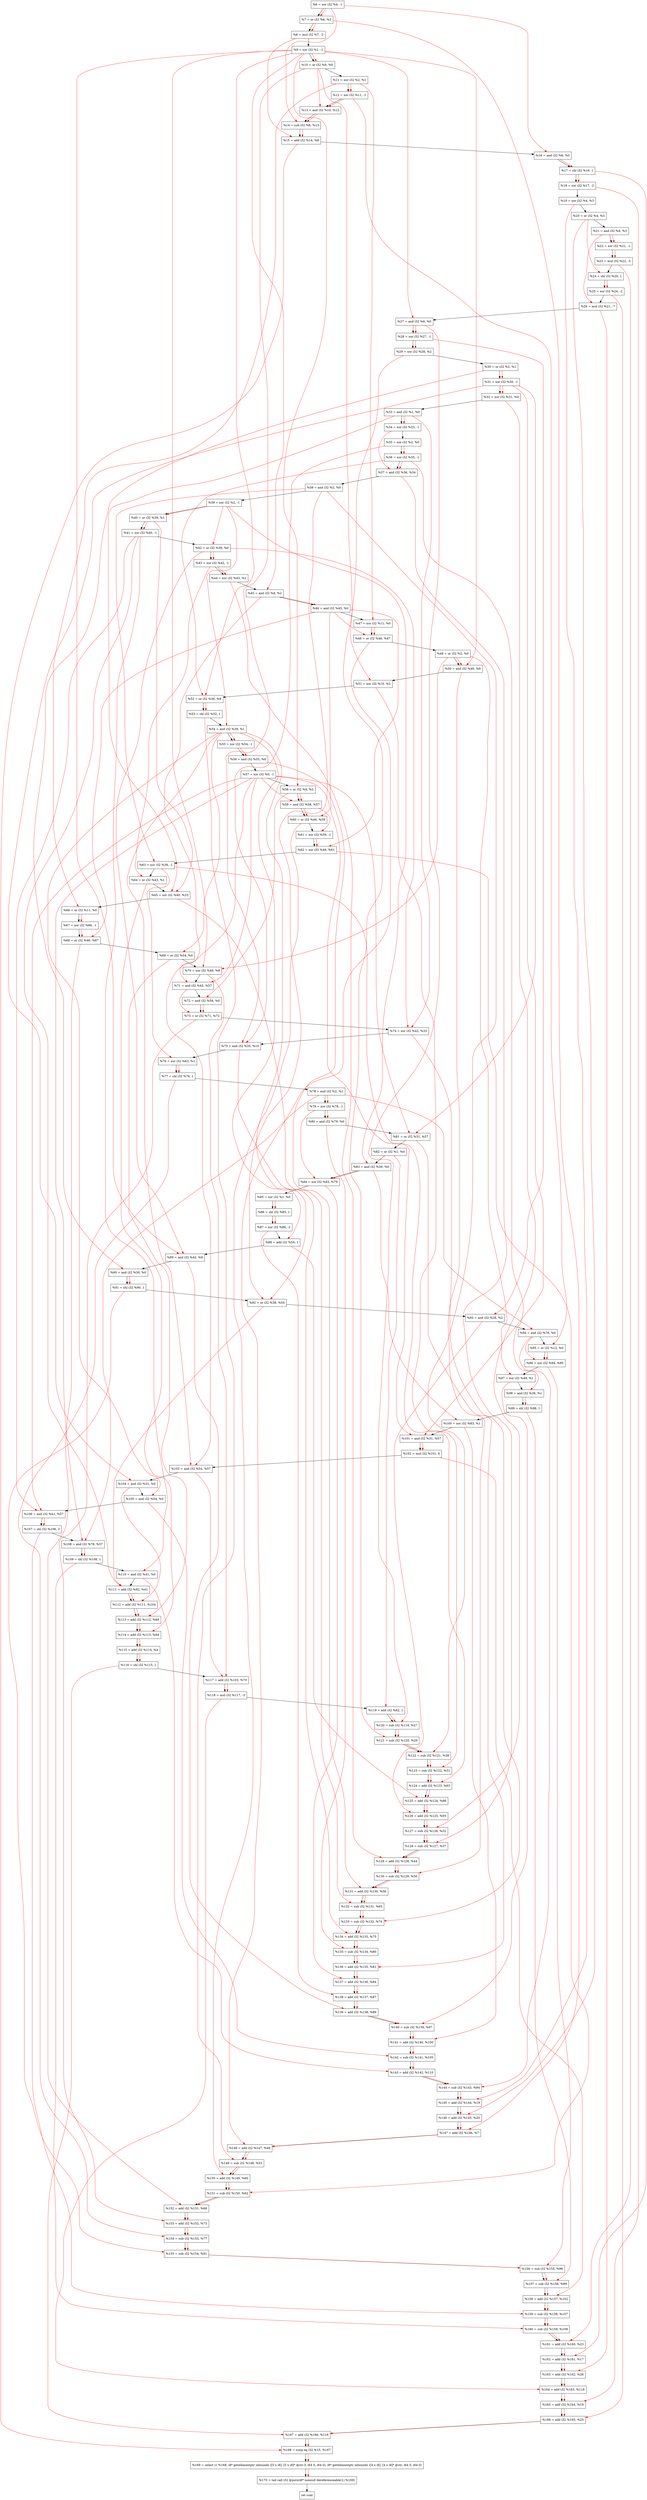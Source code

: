 digraph "DFG for'crackme' function" {
	Node0x2410a00[shape=record, label="  %6 = xor i32 %4, -1"];
	Node0x2410a70[shape=record, label="  %7 = or i32 %6, %3"];
	Node0x2410b10[shape=record, label="  %8 = mul i32 %7, -2"];
	Node0x2410b80[shape=record, label="  %9 = xor i32 %1, -1"];
	Node0x2410bf0[shape=record, label="  %10 = or i32 %9, %0"];
	Node0x2410c60[shape=record, label="  %11 = xor i32 %2, %1"];
	Node0x2410cd0[shape=record, label="  %12 = xor i32 %11, -1"];
	Node0x2410d40[shape=record, label="  %13 = and i32 %10, %12"];
	Node0x2410db0[shape=record, label="  %14 = sub i32 %6, %13"];
	Node0x2410e20[shape=record, label="  %15 = add i32 %14, %8"];
	Node0x2410e90[shape=record, label="  %16 = and i32 %6, %3"];
	Node0x2410f30[shape=record, label="  %17 = shl i32 %16, 1"];
	Node0x2410fa0[shape=record, label="  %18 = xor i32 %17, -2"];
	Node0x2411010[shape=record, label="  %19 = xor i32 %4, %3"];
	Node0x2411080[shape=record, label="  %20 = or i32 %4, %3"];
	Node0x24110f0[shape=record, label="  %21 = and i32 %4, %3"];
	Node0x2411160[shape=record, label="  %22 = xor i32 %21, -1"];
	Node0x2411200[shape=record, label="  %23 = mul i32 %22, -5"];
	Node0x2411270[shape=record, label="  %24 = shl i32 %20, 1"];
	Node0x24112e0[shape=record, label="  %25 = xor i32 %24, -2"];
	Node0x2411380[shape=record, label="  %26 = mul i32 %21, -7"];
	Node0x24113f0[shape=record, label="  %27 = and i32 %9, %0"];
	Node0x2411460[shape=record, label="  %28 = xor i32 %27, -1"];
	Node0x24114d0[shape=record, label="  %29 = xor i32 %28, %2"];
	Node0x2411540[shape=record, label="  %30 = or i32 %2, %1"];
	Node0x24115b0[shape=record, label="  %31 = xor i32 %30, -1"];
	Node0x2411620[shape=record, label="  %32 = xor i32 %31, %0"];
	Node0x24118a0[shape=record, label="  %33 = and i32 %1, %0"];
	Node0x2411910[shape=record, label="  %34 = xor i32 %33, -1"];
	Node0x2411980[shape=record, label="  %35 = xor i32 %2, %0"];
	Node0x24119f0[shape=record, label="  %36 = xor i32 %35, -1"];
	Node0x2411a60[shape=record, label="  %37 = and i32 %36, %34"];
	Node0x2411ad0[shape=record, label="  %38 = and i32 %2, %0"];
	Node0x2411b40[shape=record, label="  %39 = xor i32 %2, -1"];
	Node0x2411bb0[shape=record, label="  %40 = or i32 %39, %1"];
	Node0x2411c20[shape=record, label="  %41 = xor i32 %40, -1"];
	Node0x2411c90[shape=record, label="  %42 = or i32 %39, %0"];
	Node0x2411d00[shape=record, label="  %43 = xor i32 %42, -1"];
	Node0x2411d70[shape=record, label="  %44 = xor i32 %43, %1"];
	Node0x2411de0[shape=record, label="  %45 = and i32 %9, %2"];
	Node0x2411e50[shape=record, label="  %46 = and i32 %45, %0"];
	Node0x2411ec0[shape=record, label="  %47 = xor i32 %11, %0"];
	Node0x2411f30[shape=record, label="  %48 = or i32 %46, %47"];
	Node0x2411fa0[shape=record, label="  %49 = or i32 %2, %0"];
	Node0x2412010[shape=record, label="  %50 = and i32 %49, %9"];
	Node0x2412080[shape=record, label="  %51 = xor i32 %10, %2"];
	Node0x24120f0[shape=record, label="  %52 = or i32 %36, %9"];
	Node0x2412160[shape=record, label="  %53 = shl i32 %52, 1"];
	Node0x24121d0[shape=record, label="  %54 = and i32 %39, %1"];
	Node0x2412240[shape=record, label="  %55 = xor i32 %54, -1"];
	Node0x24122b0[shape=record, label="  %56 = and i32 %55, %0"];
	Node0x2412320[shape=record, label="  %57 = xor i32 %0, -1"];
	Node0x2412390[shape=record, label="  %58 = or i32 %9, %2"];
	Node0x2412400[shape=record, label="  %59 = and i32 %58, %57"];
	Node0x2412470[shape=record, label="  %60 = or i32 %46, %59"];
	Node0x24124e0[shape=record, label="  %61 = xor i32 %59, -1"];
	Node0x2412550[shape=record, label="  %62 = xor i32 %46, %61"];
	Node0x24125c0[shape=record, label="  %63 = xor i32 %38, -1"];
	Node0x2412630[shape=record, label="  %64 = or i32 %43, %1"];
	Node0x2412ab0[shape=record, label="  %65 = xor i32 %40, %33"];
	Node0x2412b20[shape=record, label="  %66 = or i32 %11, %0"];
	Node0x2412b90[shape=record, label="  %67 = xor i32 %66, -1"];
	Node0x2412c00[shape=record, label="  %68 = or i32 %46, %67"];
	Node0x2412c70[shape=record, label="  %69 = or i32 %54, %0"];
	Node0x2412ce0[shape=record, label="  %70 = xor i32 %49, %9"];
	Node0x2412d50[shape=record, label="  %71 = and i32 %45, %57"];
	Node0x2412dc0[shape=record, label="  %72 = and i32 %58, %0"];
	Node0x2412e30[shape=record, label="  %73 = or i32 %71, %72"];
	Node0x2412ea0[shape=record, label="  %74 = xor i32 %42, %33"];
	Node0x2412f10[shape=record, label="  %75 = and i32 %35, %10"];
	Node0x2412f80[shape=record, label="  %76 = xor i32 %63, %1"];
	Node0x2412ff0[shape=record, label="  %77 = shl i32 %76, 1"];
	Node0x2413060[shape=record, label="  %78 = and i32 %2, %1"];
	Node0x24130d0[shape=record, label="  %79 = xor i32 %78, -1"];
	Node0x2413140[shape=record, label="  %80 = and i32 %79, %0"];
	Node0x24131b0[shape=record, label="  %81 = or i32 %31, %57"];
	Node0x2413220[shape=record, label="  %82 = or i32 %1, %0"];
	Node0x2413290[shape=record, label="  %83 = and i32 %39, %0"];
	Node0x2413300[shape=record, label="  %84 = xor i32 %83, %79"];
	Node0x2413370[shape=record, label="  %85 = xor i32 %1, %0"];
	Node0x24133e0[shape=record, label="  %86 = shl i32 %85, 1"];
	Node0x2413450[shape=record, label="  %87 = xor i32 %86, -2"];
	Node0x24134c0[shape=record, label="  %88 = add i32 %54, 1"];
	Node0x2413530[shape=record, label="  %89 = and i32 %42, %9"];
	Node0x24135a0[shape=record, label="  %90 = and i32 %30, %0"];
	Node0x2413610[shape=record, label="  %91 = shl i32 %90, 1"];
	Node0x2413680[shape=record, label="  %92 = or i32 %38, %54"];
	Node0x24136f0[shape=record, label="  %93 = and i32 %28, %2"];
	Node0x2413760[shape=record, label="  %94 = and i32 %78, %0"];
	Node0x24137d0[shape=record, label="  %95 = or i32 %12, %0"];
	Node0x2413840[shape=record, label="  %96 = xor i32 %94, %95"];
	Node0x24138b0[shape=record, label="  %97 = xor i32 %49, %1"];
	Node0x2413920[shape=record, label="  %98 = and i32 %36, %1"];
	Node0x2413990[shape=record, label="  %99 = shl i32 %98, 1"];
	Node0x2413a00[shape=record, label="  %100 = xor i32 %83, %1"];
	Node0x2413a70[shape=record, label="  %101 = and i32 %31, %57"];
	Node0x2413b10[shape=record, label="  %102 = mul i32 %101, 6"];
	Node0x2413b80[shape=record, label="  %103 = and i32 %54, %57"];
	Node0x2413bf0[shape=record, label="  %104 = and i32 %31, %0"];
	Node0x2413c60[shape=record, label="  %105 = and i32 %54, %0"];
	Node0x2413cd0[shape=record, label="  %106 = and i32 %41, %57"];
	Node0x2413d70[shape=record, label="  %107 = shl i32 %106, 3"];
	Node0x2413de0[shape=record, label="  %108 = and i32 %78, %57"];
	Node0x2413e50[shape=record, label="  %109 = shl i32 %108, 1"];
	Node0x2413ec0[shape=record, label="  %110 = and i32 %41, %0"];
	Node0x2413f30[shape=record, label="  %111 = add i32 %92, %41"];
	Node0x2413fa0[shape=record, label="  %112 = add i32 %111, %104"];
	Node0x2414010[shape=record, label="  %113 = add i32 %112, %69"];
	Node0x2414080[shape=record, label="  %114 = add i32 %113, %64"];
	Node0x24140f0[shape=record, label="  %115 = add i32 %114, %4"];
	Node0x2414160[shape=record, label="  %116 = shl i32 %115, 1"];
	Node0x24141d0[shape=record, label="  %117 = add i32 %103, %70"];
	Node0x2414270[shape=record, label="  %118 = mul i32 %117, -3"];
	Node0x24142e0[shape=record, label="  %119 = add i32 %82, 1"];
	Node0x2414350[shape=record, label="  %120 = sub i32 %119, %27"];
	Node0x24143c0[shape=record, label="  %121 = sub i32 %120, %29"];
	Node0x2414430[shape=record, label="  %122 = sub i32 %121, %38"];
	Node0x24144a0[shape=record, label="  %123 = sub i32 %122, %51"];
	Node0x2414510[shape=record, label="  %124 = add i32 %123, %63"];
	Node0x2414580[shape=record, label="  %125 = add i32 %124, %88"];
	Node0x24145f0[shape=record, label="  %126 = add i32 %125, %93"];
	Node0x2414660[shape=record, label="  %127 = sub i32 %126, %32"];
	Node0x24146d0[shape=record, label="  %128 = sub i32 %127, %37"];
	Node0x2414f50[shape=record, label="  %129 = add i32 %128, %44"];
	Node0x2414fc0[shape=record, label="  %130 = sub i32 %129, %50"];
	Node0x2415030[shape=record, label="  %131 = add i32 %130, %56"];
	Node0x24150a0[shape=record, label="  %132 = sub i32 %131, %65"];
	Node0x2415110[shape=record, label="  %133 = sub i32 %132, %74"];
	Node0x2415180[shape=record, label="  %134 = add i32 %133, %75"];
	Node0x24151f0[shape=record, label="  %135 = sub i32 %134, %80"];
	Node0x2415260[shape=record, label="  %136 = add i32 %135, %81"];
	Node0x24152d0[shape=record, label="  %137 = add i32 %136, %84"];
	Node0x2415340[shape=record, label="  %138 = add i32 %137, %87"];
	Node0x24153b0[shape=record, label="  %139 = add i32 %138, %89"];
	Node0x2415420[shape=record, label="  %140 = sub i32 %139, %97"];
	Node0x2415490[shape=record, label="  %141 = add i32 %140, %100"];
	Node0x2415500[shape=record, label="  %142 = sub i32 %141, %105"];
	Node0x2415570[shape=record, label="  %143 = add i32 %142, %110"];
	Node0x24155e0[shape=record, label="  %144 = sub i32 %143, %94"];
	Node0x2415650[shape=record, label="  %145 = add i32 %144, %19"];
	Node0x24156c0[shape=record, label="  %146 = add i32 %145, %20"];
	Node0x2415730[shape=record, label="  %147 = add i32 %146, %7"];
	Node0x24157a0[shape=record, label="  %148 = add i32 %147, %48"];
	Node0x2415810[shape=record, label="  %149 = sub i32 %148, %53"];
	Node0x2415880[shape=record, label="  %150 = add i32 %149, %60"];
	Node0x24158f0[shape=record, label="  %151 = sub i32 %150, %62"];
	Node0x2415960[shape=record, label="  %152 = add i32 %151, %68"];
	Node0x24159d0[shape=record, label="  %153 = add i32 %152, %73"];
	Node0x2415a40[shape=record, label="  %154 = sub i32 %153, %77"];
	Node0x2415ab0[shape=record, label="  %155 = sub i32 %154, %91"];
	Node0x2415b20[shape=record, label="  %156 = sub i32 %155, %96"];
	Node0x2415b90[shape=record, label="  %157 = sub i32 %156, %99"];
	Node0x2415c00[shape=record, label="  %158 = add i32 %157, %102"];
	Node0x2415c70[shape=record, label="  %159 = sub i32 %158, %107"];
	Node0x2415ce0[shape=record, label="  %160 = sub i32 %159, %109"];
	Node0x2415d50[shape=record, label="  %161 = add i32 %160, %23"];
	Node0x2415dc0[shape=record, label="  %162 = add i32 %161, %17"];
	Node0x2415e30[shape=record, label="  %163 = add i32 %162, %26"];
	Node0x2415ea0[shape=record, label="  %164 = add i32 %163, %118"];
	Node0x2415f10[shape=record, label="  %165 = add i32 %164, %18"];
	Node0x2415f80[shape=record, label="  %166 = add i32 %165, %25"];
	Node0x2415ff0[shape=record, label="  %167 = add i32 %166, %116"];
	Node0x2416060[shape=record, label="  %168 = icmp eq i32 %15, %167"];
	Node0x23b0268[shape=record, label="  %169 = select i1 %168, i8* getelementptr inbounds ([5 x i8], [5 x i8]* @str.3, i64 0, i64 0), i8* getelementptr inbounds ([4 x i8], [4 x i8]* @str, i64 0, i64 0)"];
	Node0x24162f0[shape=record, label="  %170 = tail call i32 @puts(i8* nonnull dereferenceable(1) %169)"];
	Node0x2416340[shape=record, label="  ret void"];
	Node0x2410a00 -> Node0x2410a70;
	Node0x2410a70 -> Node0x2410b10;
	Node0x2410b10 -> Node0x2410b80;
	Node0x2410b80 -> Node0x2410bf0;
	Node0x2410bf0 -> Node0x2410c60;
	Node0x2410c60 -> Node0x2410cd0;
	Node0x2410cd0 -> Node0x2410d40;
	Node0x2410d40 -> Node0x2410db0;
	Node0x2410db0 -> Node0x2410e20;
	Node0x2410e20 -> Node0x2410e90;
	Node0x2410e90 -> Node0x2410f30;
	Node0x2410f30 -> Node0x2410fa0;
	Node0x2410fa0 -> Node0x2411010;
	Node0x2411010 -> Node0x2411080;
	Node0x2411080 -> Node0x24110f0;
	Node0x24110f0 -> Node0x2411160;
	Node0x2411160 -> Node0x2411200;
	Node0x2411200 -> Node0x2411270;
	Node0x2411270 -> Node0x24112e0;
	Node0x24112e0 -> Node0x2411380;
	Node0x2411380 -> Node0x24113f0;
	Node0x24113f0 -> Node0x2411460;
	Node0x2411460 -> Node0x24114d0;
	Node0x24114d0 -> Node0x2411540;
	Node0x2411540 -> Node0x24115b0;
	Node0x24115b0 -> Node0x2411620;
	Node0x2411620 -> Node0x24118a0;
	Node0x24118a0 -> Node0x2411910;
	Node0x2411910 -> Node0x2411980;
	Node0x2411980 -> Node0x24119f0;
	Node0x24119f0 -> Node0x2411a60;
	Node0x2411a60 -> Node0x2411ad0;
	Node0x2411ad0 -> Node0x2411b40;
	Node0x2411b40 -> Node0x2411bb0;
	Node0x2411bb0 -> Node0x2411c20;
	Node0x2411c20 -> Node0x2411c90;
	Node0x2411c90 -> Node0x2411d00;
	Node0x2411d00 -> Node0x2411d70;
	Node0x2411d70 -> Node0x2411de0;
	Node0x2411de0 -> Node0x2411e50;
	Node0x2411e50 -> Node0x2411ec0;
	Node0x2411ec0 -> Node0x2411f30;
	Node0x2411f30 -> Node0x2411fa0;
	Node0x2411fa0 -> Node0x2412010;
	Node0x2412010 -> Node0x2412080;
	Node0x2412080 -> Node0x24120f0;
	Node0x24120f0 -> Node0x2412160;
	Node0x2412160 -> Node0x24121d0;
	Node0x24121d0 -> Node0x2412240;
	Node0x2412240 -> Node0x24122b0;
	Node0x24122b0 -> Node0x2412320;
	Node0x2412320 -> Node0x2412390;
	Node0x2412390 -> Node0x2412400;
	Node0x2412400 -> Node0x2412470;
	Node0x2412470 -> Node0x24124e0;
	Node0x24124e0 -> Node0x2412550;
	Node0x2412550 -> Node0x24125c0;
	Node0x24125c0 -> Node0x2412630;
	Node0x2412630 -> Node0x2412ab0;
	Node0x2412ab0 -> Node0x2412b20;
	Node0x2412b20 -> Node0x2412b90;
	Node0x2412b90 -> Node0x2412c00;
	Node0x2412c00 -> Node0x2412c70;
	Node0x2412c70 -> Node0x2412ce0;
	Node0x2412ce0 -> Node0x2412d50;
	Node0x2412d50 -> Node0x2412dc0;
	Node0x2412dc0 -> Node0x2412e30;
	Node0x2412e30 -> Node0x2412ea0;
	Node0x2412ea0 -> Node0x2412f10;
	Node0x2412f10 -> Node0x2412f80;
	Node0x2412f80 -> Node0x2412ff0;
	Node0x2412ff0 -> Node0x2413060;
	Node0x2413060 -> Node0x24130d0;
	Node0x24130d0 -> Node0x2413140;
	Node0x2413140 -> Node0x24131b0;
	Node0x24131b0 -> Node0x2413220;
	Node0x2413220 -> Node0x2413290;
	Node0x2413290 -> Node0x2413300;
	Node0x2413300 -> Node0x2413370;
	Node0x2413370 -> Node0x24133e0;
	Node0x24133e0 -> Node0x2413450;
	Node0x2413450 -> Node0x24134c0;
	Node0x24134c0 -> Node0x2413530;
	Node0x2413530 -> Node0x24135a0;
	Node0x24135a0 -> Node0x2413610;
	Node0x2413610 -> Node0x2413680;
	Node0x2413680 -> Node0x24136f0;
	Node0x24136f0 -> Node0x2413760;
	Node0x2413760 -> Node0x24137d0;
	Node0x24137d0 -> Node0x2413840;
	Node0x2413840 -> Node0x24138b0;
	Node0x24138b0 -> Node0x2413920;
	Node0x2413920 -> Node0x2413990;
	Node0x2413990 -> Node0x2413a00;
	Node0x2413a00 -> Node0x2413a70;
	Node0x2413a70 -> Node0x2413b10;
	Node0x2413b10 -> Node0x2413b80;
	Node0x2413b80 -> Node0x2413bf0;
	Node0x2413bf0 -> Node0x2413c60;
	Node0x2413c60 -> Node0x2413cd0;
	Node0x2413cd0 -> Node0x2413d70;
	Node0x2413d70 -> Node0x2413de0;
	Node0x2413de0 -> Node0x2413e50;
	Node0x2413e50 -> Node0x2413ec0;
	Node0x2413ec0 -> Node0x2413f30;
	Node0x2413f30 -> Node0x2413fa0;
	Node0x2413fa0 -> Node0x2414010;
	Node0x2414010 -> Node0x2414080;
	Node0x2414080 -> Node0x24140f0;
	Node0x24140f0 -> Node0x2414160;
	Node0x2414160 -> Node0x24141d0;
	Node0x24141d0 -> Node0x2414270;
	Node0x2414270 -> Node0x24142e0;
	Node0x24142e0 -> Node0x2414350;
	Node0x2414350 -> Node0x24143c0;
	Node0x24143c0 -> Node0x2414430;
	Node0x2414430 -> Node0x24144a0;
	Node0x24144a0 -> Node0x2414510;
	Node0x2414510 -> Node0x2414580;
	Node0x2414580 -> Node0x24145f0;
	Node0x24145f0 -> Node0x2414660;
	Node0x2414660 -> Node0x24146d0;
	Node0x24146d0 -> Node0x2414f50;
	Node0x2414f50 -> Node0x2414fc0;
	Node0x2414fc0 -> Node0x2415030;
	Node0x2415030 -> Node0x24150a0;
	Node0x24150a0 -> Node0x2415110;
	Node0x2415110 -> Node0x2415180;
	Node0x2415180 -> Node0x24151f0;
	Node0x24151f0 -> Node0x2415260;
	Node0x2415260 -> Node0x24152d0;
	Node0x24152d0 -> Node0x2415340;
	Node0x2415340 -> Node0x24153b0;
	Node0x24153b0 -> Node0x2415420;
	Node0x2415420 -> Node0x2415490;
	Node0x2415490 -> Node0x2415500;
	Node0x2415500 -> Node0x2415570;
	Node0x2415570 -> Node0x24155e0;
	Node0x24155e0 -> Node0x2415650;
	Node0x2415650 -> Node0x24156c0;
	Node0x24156c0 -> Node0x2415730;
	Node0x2415730 -> Node0x24157a0;
	Node0x24157a0 -> Node0x2415810;
	Node0x2415810 -> Node0x2415880;
	Node0x2415880 -> Node0x24158f0;
	Node0x24158f0 -> Node0x2415960;
	Node0x2415960 -> Node0x24159d0;
	Node0x24159d0 -> Node0x2415a40;
	Node0x2415a40 -> Node0x2415ab0;
	Node0x2415ab0 -> Node0x2415b20;
	Node0x2415b20 -> Node0x2415b90;
	Node0x2415b90 -> Node0x2415c00;
	Node0x2415c00 -> Node0x2415c70;
	Node0x2415c70 -> Node0x2415ce0;
	Node0x2415ce0 -> Node0x2415d50;
	Node0x2415d50 -> Node0x2415dc0;
	Node0x2415dc0 -> Node0x2415e30;
	Node0x2415e30 -> Node0x2415ea0;
	Node0x2415ea0 -> Node0x2415f10;
	Node0x2415f10 -> Node0x2415f80;
	Node0x2415f80 -> Node0x2415ff0;
	Node0x2415ff0 -> Node0x2416060;
	Node0x2416060 -> Node0x23b0268;
	Node0x23b0268 -> Node0x24162f0;
	Node0x24162f0 -> Node0x2416340;
edge [color=red]
	Node0x2410a00 -> Node0x2410a70;
	Node0x2410a70 -> Node0x2410b10;
	Node0x2410b80 -> Node0x2410bf0;
	Node0x2410c60 -> Node0x2410cd0;
	Node0x2410bf0 -> Node0x2410d40;
	Node0x2410cd0 -> Node0x2410d40;
	Node0x2410a00 -> Node0x2410db0;
	Node0x2410d40 -> Node0x2410db0;
	Node0x2410db0 -> Node0x2410e20;
	Node0x2410b10 -> Node0x2410e20;
	Node0x2410a00 -> Node0x2410e90;
	Node0x2410e90 -> Node0x2410f30;
	Node0x2410f30 -> Node0x2410fa0;
	Node0x24110f0 -> Node0x2411160;
	Node0x2411160 -> Node0x2411200;
	Node0x2411080 -> Node0x2411270;
	Node0x2411270 -> Node0x24112e0;
	Node0x24110f0 -> Node0x2411380;
	Node0x2410b80 -> Node0x24113f0;
	Node0x24113f0 -> Node0x2411460;
	Node0x2411460 -> Node0x24114d0;
	Node0x2411540 -> Node0x24115b0;
	Node0x24115b0 -> Node0x2411620;
	Node0x24118a0 -> Node0x2411910;
	Node0x2411980 -> Node0x24119f0;
	Node0x24119f0 -> Node0x2411a60;
	Node0x2411910 -> Node0x2411a60;
	Node0x2411b40 -> Node0x2411bb0;
	Node0x2411bb0 -> Node0x2411c20;
	Node0x2411b40 -> Node0x2411c90;
	Node0x2411c90 -> Node0x2411d00;
	Node0x2411d00 -> Node0x2411d70;
	Node0x2410b80 -> Node0x2411de0;
	Node0x2411de0 -> Node0x2411e50;
	Node0x2410c60 -> Node0x2411ec0;
	Node0x2411e50 -> Node0x2411f30;
	Node0x2411ec0 -> Node0x2411f30;
	Node0x2411fa0 -> Node0x2412010;
	Node0x2410b80 -> Node0x2412010;
	Node0x2410bf0 -> Node0x2412080;
	Node0x24119f0 -> Node0x24120f0;
	Node0x2410b80 -> Node0x24120f0;
	Node0x24120f0 -> Node0x2412160;
	Node0x2411b40 -> Node0x24121d0;
	Node0x24121d0 -> Node0x2412240;
	Node0x2412240 -> Node0x24122b0;
	Node0x2410b80 -> Node0x2412390;
	Node0x2412390 -> Node0x2412400;
	Node0x2412320 -> Node0x2412400;
	Node0x2411e50 -> Node0x2412470;
	Node0x2412400 -> Node0x2412470;
	Node0x2412400 -> Node0x24124e0;
	Node0x2411e50 -> Node0x2412550;
	Node0x24124e0 -> Node0x2412550;
	Node0x2411ad0 -> Node0x24125c0;
	Node0x2411d00 -> Node0x2412630;
	Node0x2411bb0 -> Node0x2412ab0;
	Node0x24118a0 -> Node0x2412ab0;
	Node0x2410c60 -> Node0x2412b20;
	Node0x2412b20 -> Node0x2412b90;
	Node0x2411e50 -> Node0x2412c00;
	Node0x2412b90 -> Node0x2412c00;
	Node0x24121d0 -> Node0x2412c70;
	Node0x2411fa0 -> Node0x2412ce0;
	Node0x2410b80 -> Node0x2412ce0;
	Node0x2411de0 -> Node0x2412d50;
	Node0x2412320 -> Node0x2412d50;
	Node0x2412390 -> Node0x2412dc0;
	Node0x2412d50 -> Node0x2412e30;
	Node0x2412dc0 -> Node0x2412e30;
	Node0x2411c90 -> Node0x2412ea0;
	Node0x24118a0 -> Node0x2412ea0;
	Node0x2411980 -> Node0x2412f10;
	Node0x2410bf0 -> Node0x2412f10;
	Node0x24125c0 -> Node0x2412f80;
	Node0x2412f80 -> Node0x2412ff0;
	Node0x2413060 -> Node0x24130d0;
	Node0x24130d0 -> Node0x2413140;
	Node0x24115b0 -> Node0x24131b0;
	Node0x2412320 -> Node0x24131b0;
	Node0x2411b40 -> Node0x2413290;
	Node0x2413290 -> Node0x2413300;
	Node0x24130d0 -> Node0x2413300;
	Node0x2413370 -> Node0x24133e0;
	Node0x24133e0 -> Node0x2413450;
	Node0x24121d0 -> Node0x24134c0;
	Node0x2411c90 -> Node0x2413530;
	Node0x2410b80 -> Node0x2413530;
	Node0x2411540 -> Node0x24135a0;
	Node0x24135a0 -> Node0x2413610;
	Node0x2411ad0 -> Node0x2413680;
	Node0x24121d0 -> Node0x2413680;
	Node0x2411460 -> Node0x24136f0;
	Node0x2413060 -> Node0x2413760;
	Node0x2410cd0 -> Node0x24137d0;
	Node0x2413760 -> Node0x2413840;
	Node0x24137d0 -> Node0x2413840;
	Node0x2411fa0 -> Node0x24138b0;
	Node0x24119f0 -> Node0x2413920;
	Node0x2413920 -> Node0x2413990;
	Node0x2413290 -> Node0x2413a00;
	Node0x24115b0 -> Node0x2413a70;
	Node0x2412320 -> Node0x2413a70;
	Node0x2413a70 -> Node0x2413b10;
	Node0x24121d0 -> Node0x2413b80;
	Node0x2412320 -> Node0x2413b80;
	Node0x24115b0 -> Node0x2413bf0;
	Node0x24121d0 -> Node0x2413c60;
	Node0x2411c20 -> Node0x2413cd0;
	Node0x2412320 -> Node0x2413cd0;
	Node0x2413cd0 -> Node0x2413d70;
	Node0x2413060 -> Node0x2413de0;
	Node0x2412320 -> Node0x2413de0;
	Node0x2413de0 -> Node0x2413e50;
	Node0x2411c20 -> Node0x2413ec0;
	Node0x2413680 -> Node0x2413f30;
	Node0x2411c20 -> Node0x2413f30;
	Node0x2413f30 -> Node0x2413fa0;
	Node0x2413bf0 -> Node0x2413fa0;
	Node0x2413fa0 -> Node0x2414010;
	Node0x2412c70 -> Node0x2414010;
	Node0x2414010 -> Node0x2414080;
	Node0x2412630 -> Node0x2414080;
	Node0x2414080 -> Node0x24140f0;
	Node0x24140f0 -> Node0x2414160;
	Node0x2413b80 -> Node0x24141d0;
	Node0x2412ce0 -> Node0x24141d0;
	Node0x24141d0 -> Node0x2414270;
	Node0x2413220 -> Node0x24142e0;
	Node0x24142e0 -> Node0x2414350;
	Node0x24113f0 -> Node0x2414350;
	Node0x2414350 -> Node0x24143c0;
	Node0x24114d0 -> Node0x24143c0;
	Node0x24143c0 -> Node0x2414430;
	Node0x2411ad0 -> Node0x2414430;
	Node0x2414430 -> Node0x24144a0;
	Node0x2412080 -> Node0x24144a0;
	Node0x24144a0 -> Node0x2414510;
	Node0x24125c0 -> Node0x2414510;
	Node0x2414510 -> Node0x2414580;
	Node0x24134c0 -> Node0x2414580;
	Node0x2414580 -> Node0x24145f0;
	Node0x24136f0 -> Node0x24145f0;
	Node0x24145f0 -> Node0x2414660;
	Node0x2411620 -> Node0x2414660;
	Node0x2414660 -> Node0x24146d0;
	Node0x2411a60 -> Node0x24146d0;
	Node0x24146d0 -> Node0x2414f50;
	Node0x2411d70 -> Node0x2414f50;
	Node0x2414f50 -> Node0x2414fc0;
	Node0x2412010 -> Node0x2414fc0;
	Node0x2414fc0 -> Node0x2415030;
	Node0x24122b0 -> Node0x2415030;
	Node0x2415030 -> Node0x24150a0;
	Node0x2412ab0 -> Node0x24150a0;
	Node0x24150a0 -> Node0x2415110;
	Node0x2412ea0 -> Node0x2415110;
	Node0x2415110 -> Node0x2415180;
	Node0x2412f10 -> Node0x2415180;
	Node0x2415180 -> Node0x24151f0;
	Node0x2413140 -> Node0x24151f0;
	Node0x24151f0 -> Node0x2415260;
	Node0x24131b0 -> Node0x2415260;
	Node0x2415260 -> Node0x24152d0;
	Node0x2413300 -> Node0x24152d0;
	Node0x24152d0 -> Node0x2415340;
	Node0x2413450 -> Node0x2415340;
	Node0x2415340 -> Node0x24153b0;
	Node0x2413530 -> Node0x24153b0;
	Node0x24153b0 -> Node0x2415420;
	Node0x24138b0 -> Node0x2415420;
	Node0x2415420 -> Node0x2415490;
	Node0x2413a00 -> Node0x2415490;
	Node0x2415490 -> Node0x2415500;
	Node0x2413c60 -> Node0x2415500;
	Node0x2415500 -> Node0x2415570;
	Node0x2413ec0 -> Node0x2415570;
	Node0x2415570 -> Node0x24155e0;
	Node0x2413760 -> Node0x24155e0;
	Node0x24155e0 -> Node0x2415650;
	Node0x2411010 -> Node0x2415650;
	Node0x2415650 -> Node0x24156c0;
	Node0x2411080 -> Node0x24156c0;
	Node0x24156c0 -> Node0x2415730;
	Node0x2410a70 -> Node0x2415730;
	Node0x2415730 -> Node0x24157a0;
	Node0x2411f30 -> Node0x24157a0;
	Node0x24157a0 -> Node0x2415810;
	Node0x2412160 -> Node0x2415810;
	Node0x2415810 -> Node0x2415880;
	Node0x2412470 -> Node0x2415880;
	Node0x2415880 -> Node0x24158f0;
	Node0x2412550 -> Node0x24158f0;
	Node0x24158f0 -> Node0x2415960;
	Node0x2412c00 -> Node0x2415960;
	Node0x2415960 -> Node0x24159d0;
	Node0x2412e30 -> Node0x24159d0;
	Node0x24159d0 -> Node0x2415a40;
	Node0x2412ff0 -> Node0x2415a40;
	Node0x2415a40 -> Node0x2415ab0;
	Node0x2413610 -> Node0x2415ab0;
	Node0x2415ab0 -> Node0x2415b20;
	Node0x2413840 -> Node0x2415b20;
	Node0x2415b20 -> Node0x2415b90;
	Node0x2413990 -> Node0x2415b90;
	Node0x2415b90 -> Node0x2415c00;
	Node0x2413b10 -> Node0x2415c00;
	Node0x2415c00 -> Node0x2415c70;
	Node0x2413d70 -> Node0x2415c70;
	Node0x2415c70 -> Node0x2415ce0;
	Node0x2413e50 -> Node0x2415ce0;
	Node0x2415ce0 -> Node0x2415d50;
	Node0x2411200 -> Node0x2415d50;
	Node0x2415d50 -> Node0x2415dc0;
	Node0x2410f30 -> Node0x2415dc0;
	Node0x2415dc0 -> Node0x2415e30;
	Node0x2411380 -> Node0x2415e30;
	Node0x2415e30 -> Node0x2415ea0;
	Node0x2414270 -> Node0x2415ea0;
	Node0x2415ea0 -> Node0x2415f10;
	Node0x2410fa0 -> Node0x2415f10;
	Node0x2415f10 -> Node0x2415f80;
	Node0x24112e0 -> Node0x2415f80;
	Node0x2415f80 -> Node0x2415ff0;
	Node0x2414160 -> Node0x2415ff0;
	Node0x2410e20 -> Node0x2416060;
	Node0x2415ff0 -> Node0x2416060;
	Node0x2416060 -> Node0x23b0268;
	Node0x23b0268 -> Node0x24162f0;
}
